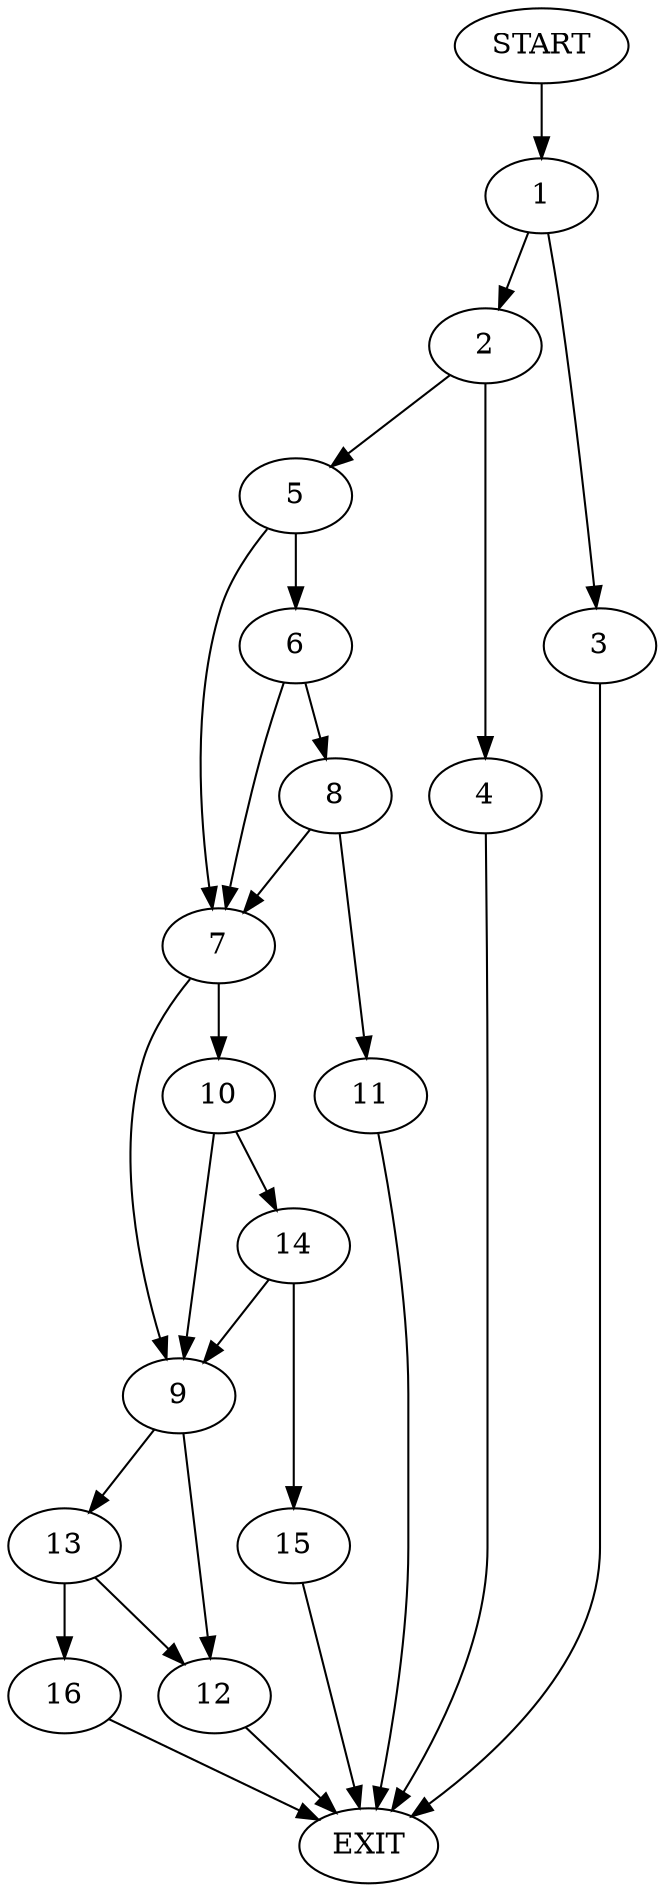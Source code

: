 digraph {
0 [label="START"]
17 [label="EXIT"]
0 -> 1
1 -> 2
1 -> 3
2 -> 4
2 -> 5
3 -> 17
5 -> 6
5 -> 7
4 -> 17
6 -> 7
6 -> 8
7 -> 9
7 -> 10
8 -> 7
8 -> 11
11 -> 17
9 -> 12
9 -> 13
10 -> 9
10 -> 14
14 -> 9
14 -> 15
15 -> 17
12 -> 17
13 -> 12
13 -> 16
16 -> 17
}
